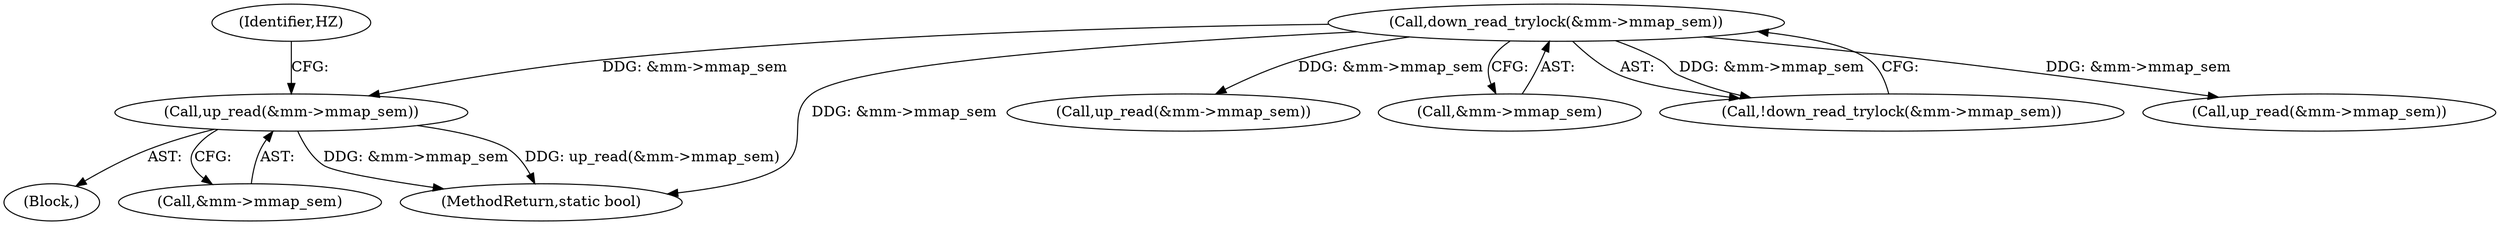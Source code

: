 digraph "0_linux_687cb0884a714ff484d038e9190edc874edcf146@API" {
"1000138" [label="(Call,up_read(&mm->mmap_sem))"];
"1000120" [label="(Call,down_read_trylock(&mm->mmap_sem))"];
"1000120" [label="(Call,down_read_trylock(&mm->mmap_sem))"];
"1000137" [label="(Block,)"];
"1000252" [label="(Call,up_read(&mm->mmap_sem))"];
"1000121" [label="(Call,&mm->mmap_sem)"];
"1000119" [label="(Call,!down_read_trylock(&mm->mmap_sem))"];
"1000154" [label="(Call,up_read(&mm->mmap_sem))"];
"1000138" [label="(Call,up_read(&mm->mmap_sem))"];
"1000139" [label="(Call,&mm->mmap_sem)"];
"1000267" [label="(MethodReturn,static bool)"];
"1000144" [label="(Identifier,HZ)"];
"1000138" -> "1000137"  [label="AST: "];
"1000138" -> "1000139"  [label="CFG: "];
"1000139" -> "1000138"  [label="AST: "];
"1000144" -> "1000138"  [label="CFG: "];
"1000138" -> "1000267"  [label="DDG: &mm->mmap_sem"];
"1000138" -> "1000267"  [label="DDG: up_read(&mm->mmap_sem)"];
"1000120" -> "1000138"  [label="DDG: &mm->mmap_sem"];
"1000120" -> "1000119"  [label="AST: "];
"1000120" -> "1000121"  [label="CFG: "];
"1000121" -> "1000120"  [label="AST: "];
"1000119" -> "1000120"  [label="CFG: "];
"1000120" -> "1000267"  [label="DDG: &mm->mmap_sem"];
"1000120" -> "1000119"  [label="DDG: &mm->mmap_sem"];
"1000120" -> "1000154"  [label="DDG: &mm->mmap_sem"];
"1000120" -> "1000252"  [label="DDG: &mm->mmap_sem"];
}
